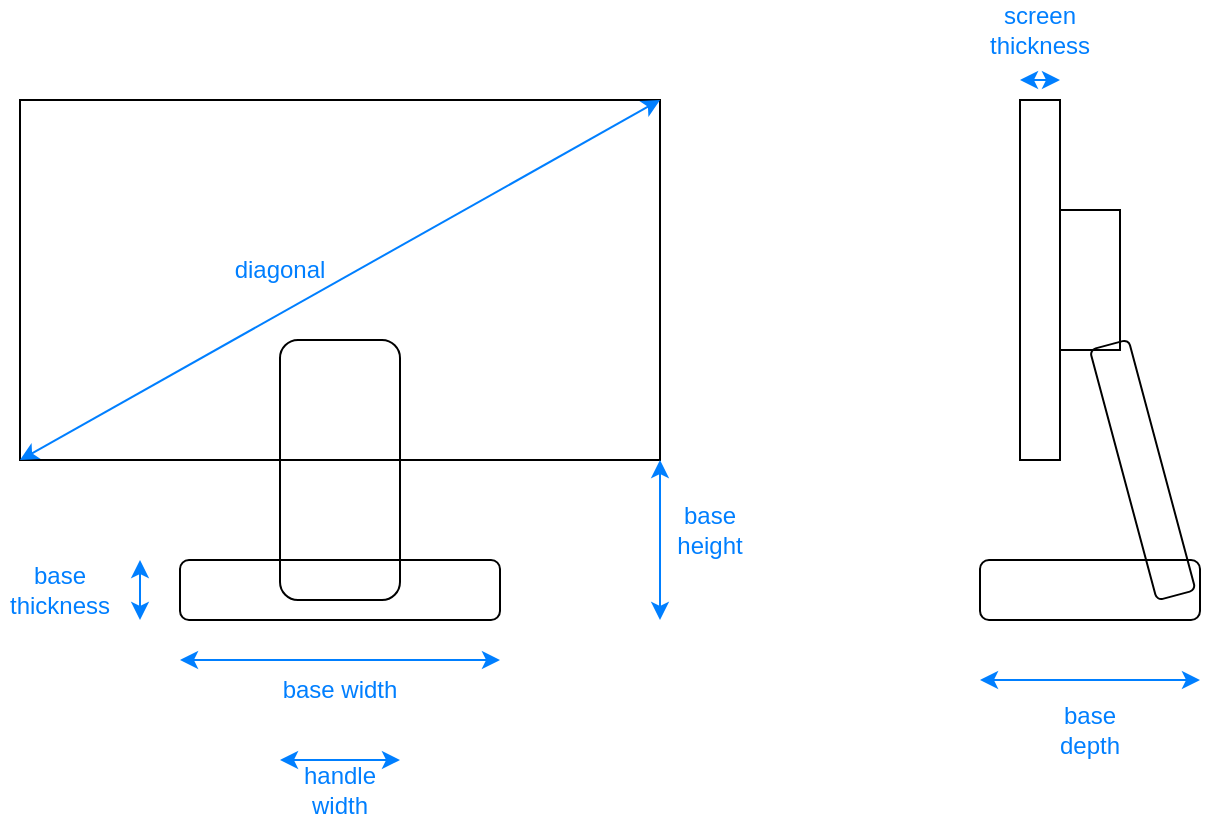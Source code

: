 <mxfile version="24.7.5">
  <diagram name="Page-1" id="9GXQ5ZOMWQYIWVeiQduG">
    <mxGraphModel dx="1050" dy="659" grid="1" gridSize="10" guides="1" tooltips="1" connect="1" arrows="1" fold="1" page="1" pageScale="1" pageWidth="850" pageHeight="1100" math="0" shadow="0">
      <root>
        <mxCell id="0" />
        <mxCell id="1" parent="0" />
        <mxCell id="s4OijUtmKrAFOL8wZCwl-2" value="" style="rounded=0;whiteSpace=wrap;html=1;fillColor=none;" vertex="1" parent="1">
          <mxGeometry x="80" y="150" width="320" height="180" as="geometry" />
        </mxCell>
        <mxCell id="s4OijUtmKrAFOL8wZCwl-3" value="" style="rounded=0;whiteSpace=wrap;html=1;fillColor=none;" vertex="1" parent="1">
          <mxGeometry x="580" y="150" width="20" height="180" as="geometry" />
        </mxCell>
        <mxCell id="s4OijUtmKrAFOL8wZCwl-4" value="" style="rounded=0;whiteSpace=wrap;html=1;fillColor=none;" vertex="1" parent="1">
          <mxGeometry x="600" y="205" width="30" height="70" as="geometry" />
        </mxCell>
        <mxCell id="s4OijUtmKrAFOL8wZCwl-5" value="" style="rounded=1;whiteSpace=wrap;html=1;fillColor=none;" vertex="1" parent="1">
          <mxGeometry x="210" y="270" width="60" height="130" as="geometry" />
        </mxCell>
        <mxCell id="s4OijUtmKrAFOL8wZCwl-6" value="" style="rounded=1;whiteSpace=wrap;html=1;rotation=-15;fillColor=none;" vertex="1" parent="1">
          <mxGeometry x="631.34" y="270.16" width="20" height="129.66" as="geometry" />
        </mxCell>
        <mxCell id="s4OijUtmKrAFOL8wZCwl-7" value="" style="rounded=1;whiteSpace=wrap;html=1;fillColor=none;" vertex="1" parent="1">
          <mxGeometry x="160" y="380" width="160" height="30" as="geometry" />
        </mxCell>
        <mxCell id="s4OijUtmKrAFOL8wZCwl-8" value="" style="rounded=1;whiteSpace=wrap;html=1;fillColor=none;" vertex="1" parent="1">
          <mxGeometry x="560" y="380" width="110" height="30" as="geometry" />
        </mxCell>
        <mxCell id="s4OijUtmKrAFOL8wZCwl-9" value="" style="endArrow=classic;startArrow=classic;html=1;rounded=0;entryX=1;entryY=0;entryDx=0;entryDy=0;exitX=0;exitY=1;exitDx=0;exitDy=0;fillColor=#0050ef;strokeColor=#007FFF;fontColor=#007FFF;" edge="1" parent="1" source="s4OijUtmKrAFOL8wZCwl-2" target="s4OijUtmKrAFOL8wZCwl-2">
          <mxGeometry width="50" height="50" relative="1" as="geometry">
            <mxPoint x="400" y="370" as="sourcePoint" />
            <mxPoint x="450" y="320" as="targetPoint" />
          </mxGeometry>
        </mxCell>
        <mxCell id="s4OijUtmKrAFOL8wZCwl-10" value="" style="endArrow=classic;startArrow=classic;html=1;rounded=0;strokeColor=#007FFF;align=center;verticalAlign=middle;fontFamily=Helvetica;fontSize=11;fontColor=#007FFF;labelBackgroundColor=none;fillColor=#0050ef;" edge="1" parent="1">
          <mxGeometry width="50" height="50" relative="1" as="geometry">
            <mxPoint x="400" y="410" as="sourcePoint" />
            <mxPoint x="400" y="330" as="targetPoint" />
          </mxGeometry>
        </mxCell>
        <mxCell id="s4OijUtmKrAFOL8wZCwl-12" value="diagonal" style="text;html=1;align=center;verticalAlign=middle;whiteSpace=wrap;rounded=0;fontFamily=Helvetica;fontSize=12;fontColor=#007FFF;labelBackgroundColor=none;" vertex="1" parent="1">
          <mxGeometry x="180" y="220" width="60" height="30" as="geometry" />
        </mxCell>
        <mxCell id="s4OijUtmKrAFOL8wZCwl-13" value="" style="endArrow=classic;startArrow=classic;html=1;rounded=0;strokeColor=#007FFF;align=center;verticalAlign=middle;fontFamily=Helvetica;fontSize=11;fontColor=#007FFF;labelBackgroundColor=none;fillColor=#0050ef;" edge="1" parent="1">
          <mxGeometry width="50" height="50" relative="1" as="geometry">
            <mxPoint x="580" y="140" as="sourcePoint" />
            <mxPoint x="600" y="140" as="targetPoint" />
          </mxGeometry>
        </mxCell>
        <mxCell id="s4OijUtmKrAFOL8wZCwl-14" value="screen thickness" style="text;html=1;align=center;verticalAlign=middle;whiteSpace=wrap;rounded=0;fontFamily=Helvetica;fontSize=12;fontColor=#007FFF;labelBackgroundColor=none;" vertex="1" parent="1">
          <mxGeometry x="560" y="100" width="60" height="30" as="geometry" />
        </mxCell>
        <mxCell id="s4OijUtmKrAFOL8wZCwl-15" value="" style="endArrow=classic;startArrow=classic;html=1;rounded=0;strokeColor=#007FFF;align=center;verticalAlign=middle;fontFamily=Helvetica;fontSize=11;fontColor=#007FFF;labelBackgroundColor=none;fillColor=#0050ef;" edge="1" parent="1">
          <mxGeometry width="50" height="50" relative="1" as="geometry">
            <mxPoint x="140" y="410" as="sourcePoint" />
            <mxPoint x="140" y="380" as="targetPoint" />
          </mxGeometry>
        </mxCell>
        <mxCell id="s4OijUtmKrAFOL8wZCwl-17" value="base thickness" style="text;html=1;align=center;verticalAlign=middle;whiteSpace=wrap;rounded=0;fontFamily=Helvetica;fontSize=12;fontColor=#007FFF;labelBackgroundColor=none;" vertex="1" parent="1">
          <mxGeometry x="70" y="380" width="60" height="30" as="geometry" />
        </mxCell>
        <mxCell id="s4OijUtmKrAFOL8wZCwl-18" value="base height" style="text;html=1;align=center;verticalAlign=middle;whiteSpace=wrap;rounded=0;fillColor=none;fontColor=#007FFF;" vertex="1" parent="1">
          <mxGeometry x="395" y="350" width="60" height="30" as="geometry" />
        </mxCell>
        <mxCell id="s4OijUtmKrAFOL8wZCwl-20" value="" style="endArrow=classic;startArrow=classic;html=1;rounded=0;strokeColor=#007FFF;align=center;verticalAlign=middle;fontFamily=Helvetica;fontSize=11;fontColor=#007FFF;labelBackgroundColor=none;fillColor=#0050ef;" edge="1" parent="1">
          <mxGeometry width="50" height="50" relative="1" as="geometry">
            <mxPoint x="160" y="430" as="sourcePoint" />
            <mxPoint x="320" y="430" as="targetPoint" />
          </mxGeometry>
        </mxCell>
        <mxCell id="s4OijUtmKrAFOL8wZCwl-21" value="base width" style="text;html=1;align=center;verticalAlign=middle;whiteSpace=wrap;rounded=0;fontFamily=Helvetica;fontSize=12;fontColor=#007FFF;" vertex="1" parent="1">
          <mxGeometry x="210" y="430" width="60" height="30" as="geometry" />
        </mxCell>
        <mxCell id="s4OijUtmKrAFOL8wZCwl-22" value="" style="endArrow=classic;startArrow=classic;html=1;rounded=0;strokeColor=#007FFF;align=center;verticalAlign=middle;fontFamily=Helvetica;fontSize=11;fontColor=#007FFF;labelBackgroundColor=none;fillColor=#0050ef;" edge="1" parent="1">
          <mxGeometry width="50" height="50" relative="1" as="geometry">
            <mxPoint x="210" y="480" as="sourcePoint" />
            <mxPoint x="270" y="480" as="targetPoint" />
          </mxGeometry>
        </mxCell>
        <mxCell id="s4OijUtmKrAFOL8wZCwl-24" value="handle width" style="text;html=1;align=center;verticalAlign=middle;whiteSpace=wrap;rounded=0;fontFamily=Helvetica;fontSize=12;fontColor=#007FFF;" vertex="1" parent="1">
          <mxGeometry x="210" y="480" width="60" height="30" as="geometry" />
        </mxCell>
        <mxCell id="s4OijUtmKrAFOL8wZCwl-25" value="" style="endArrow=classic;startArrow=classic;html=1;rounded=0;strokeColor=#007FFF;align=center;verticalAlign=middle;fontFamily=Helvetica;fontSize=11;fontColor=#007FFF;labelBackgroundColor=none;fillColor=#0050ef;" edge="1" parent="1">
          <mxGeometry width="50" height="50" relative="1" as="geometry">
            <mxPoint x="560" y="440" as="sourcePoint" />
            <mxPoint x="670" y="440" as="targetPoint" />
          </mxGeometry>
        </mxCell>
        <mxCell id="s4OijUtmKrAFOL8wZCwl-26" value="base depth" style="text;html=1;align=center;verticalAlign=middle;whiteSpace=wrap;rounded=0;fontFamily=Helvetica;fontSize=12;fontColor=#007FFF;" vertex="1" parent="1">
          <mxGeometry x="585" y="450" width="60" height="30" as="geometry" />
        </mxCell>
      </root>
    </mxGraphModel>
  </diagram>
</mxfile>
